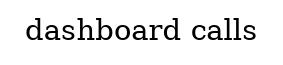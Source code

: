  /* dot -odashboard_calls.png -Tpng dashboard_calls.dot */ 
digraph dashboard_calls {
label="dashboard calls";
rankdir=LR;
}
